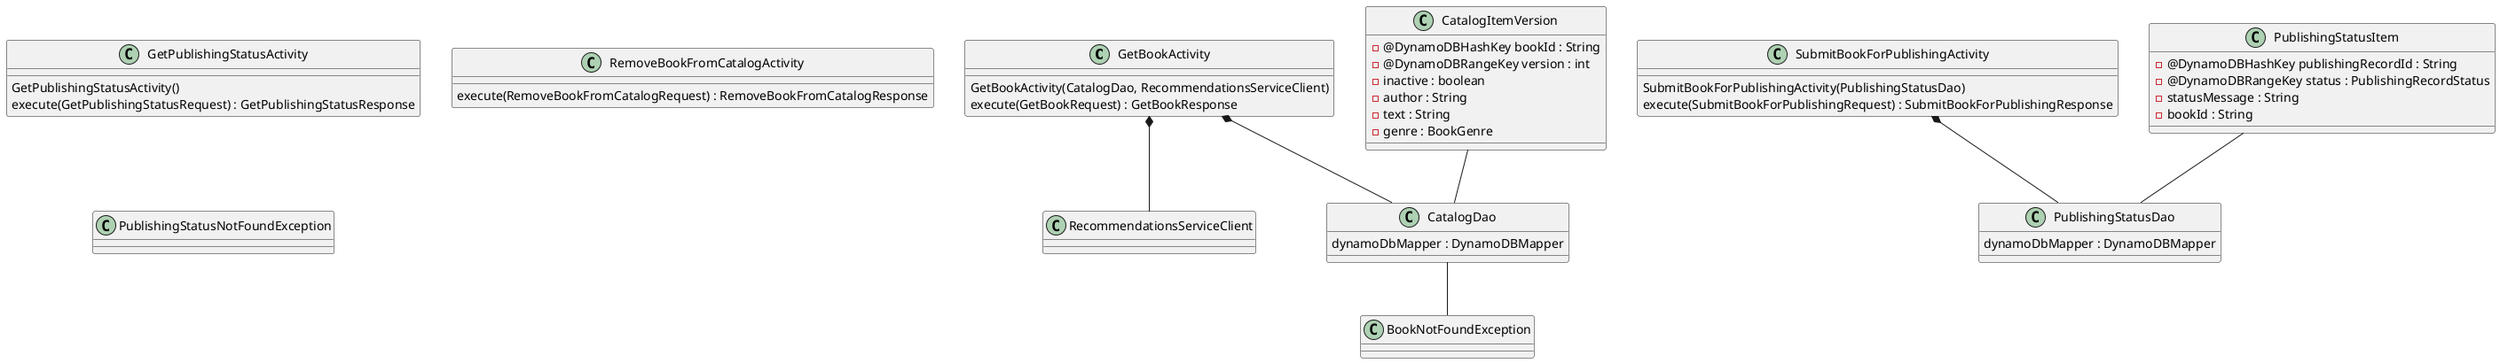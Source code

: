 PARTICIPANTS: use this file for creating the class diagram in mastery task 01
@startuml
class GetBookActivity{
GetBookActivity(CatalogDao, RecommendationsServiceClient)
execute(GetBookRequest) : GetBookResponse
}
class GetPublishingStatusActivity {
GetPublishingStatusActivity()
execute(GetPublishingStatusRequest) : GetPublishingStatusResponse
}
class RemoveBookFromCatalogActivity {
    execute(RemoveBookFromCatalogRequest) : RemoveBookFromCatalogResponse
}
class SubmitBookForPublishingActivity {
SubmitBookForPublishingActivity(PublishingStatusDao)
 execute(SubmitBookForPublishingRequest) : SubmitBookForPublishingResponse
}
class RecommendationsServiceClient
class CatalogDao
class PublishingStatusDao
class CatalogItemVersion
class PublishingStatusItem
class BookNotFoundException
class PublishingStatusNotFoundException

GetBookActivity *-- CatalogDao
GetBookActivity *-- RecommendationsServiceClient
SubmitBookForPublishingActivity *-- PublishingStatusDao

CatalogItemVersion -- CatalogDao
PublishingStatusItem -- PublishingStatusDao
CatalogDao -- BookNotFoundException

class CatalogItemVersion  {
-@DynamoDBHashKey bookId : String
-@DynamoDBRangeKey version : int
- inactive : boolean
- author : String
- text : String
- genre : BookGenre
}

class PublishingStatusItem  {
-@DynamoDBHashKey publishingRecordId : String
-@DynamoDBRangeKey status : PublishingRecordStatus
- statusMessage : String
- bookId : String
}

class CatalogDao {
dynamoDbMapper : DynamoDBMapper
}

class PublishingStatusDao {
dynamoDbMapper : DynamoDBMapper
}

@enduml